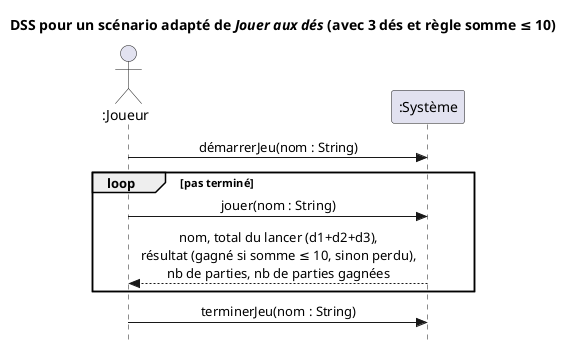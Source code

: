 @startuml
skinparam style strictuml
skinparam defaultFontName Verdana
skinparam sequence {
  MessageAlign center
}

title DSS pour un scénario adapté de <i>Jouer aux dés</i> (avec 3 dés et règle somme ≤ 10)
actor ":Joueur" as c
participant ":Système" as s

c -> s : démarrerJeu(nom : String)
loop pas terminé
  c -> s : jouer(nom : String)
  c <-- s : nom, total du lancer (d1+d2+d3),\nrésultat (gagné si somme ≤ 10, sinon perdu),\nnb de parties, nb de parties gagnées
end loop
c -> s : terminerJeu(nom : String)

@enduml
